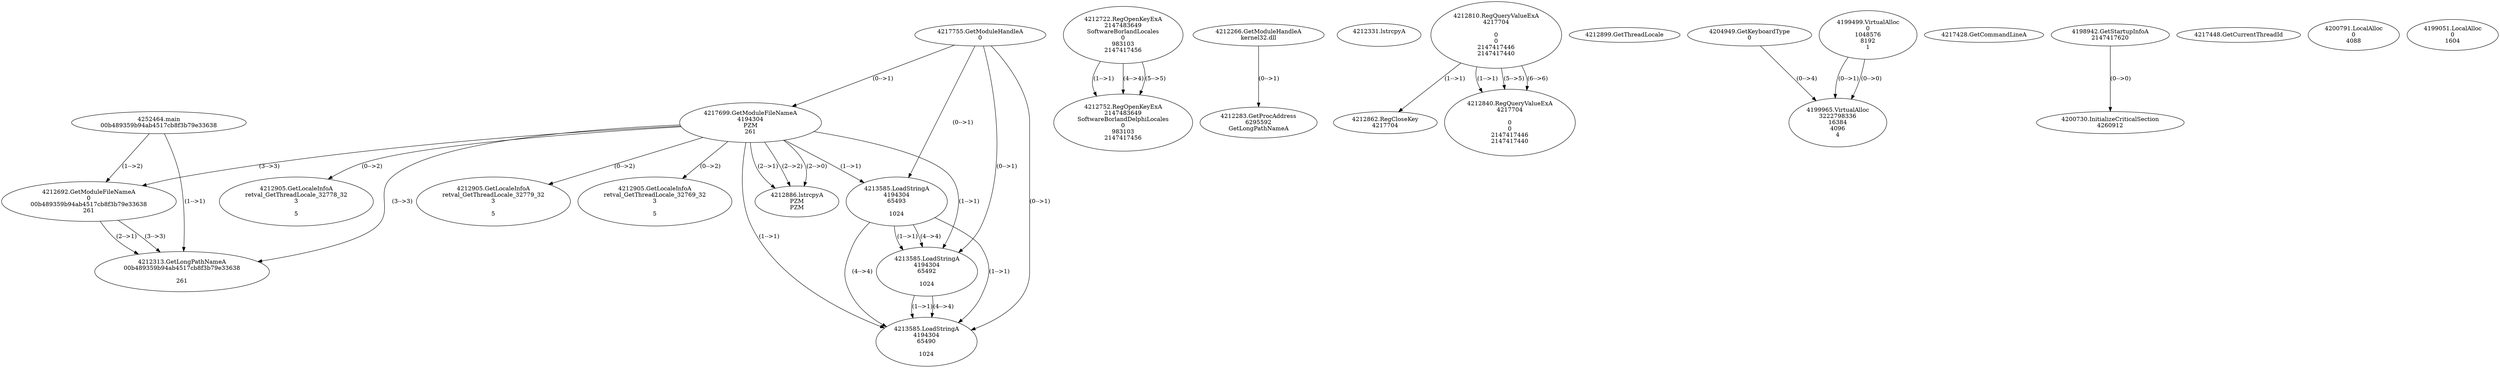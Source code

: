 // Global SCDG with merge call
digraph {
	0 [label="4252464.main
00b489359b94ab4517cb8f3b79e33638"]
	1 [label="4217755.GetModuleHandleA
0"]
	2 [label="4217699.GetModuleFileNameA
4194304
PZM
261"]
	1 -> 2 [label="(0-->1)"]
	3 [label="4212692.GetModuleFileNameA
0
00b489359b94ab4517cb8f3b79e33638
261"]
	0 -> 3 [label="(1-->2)"]
	2 -> 3 [label="(3-->3)"]
	4 [label="4212722.RegOpenKeyExA
2147483649
Software\Borland\Locales
0
983103
2147417456"]
	5 [label="4212266.GetModuleHandleA
kernel32.dll"]
	6 [label="4212283.GetProcAddress
6295592
GetLongPathNameA"]
	5 -> 6 [label="(0-->1)"]
	7 [label="4212313.GetLongPathNameA
00b489359b94ab4517cb8f3b79e33638

261"]
	0 -> 7 [label="(1-->1)"]
	3 -> 7 [label="(2-->1)"]
	2 -> 7 [label="(3-->3)"]
	3 -> 7 [label="(3-->3)"]
	8 [label="4212331.lstrcpyA

"]
	9 [label="4212810.RegQueryValueExA
4217704

0
0
2147417446
2147417440"]
	10 [label="4212862.RegCloseKey
4217704"]
	9 -> 10 [label="(1-->1)"]
	11 [label="4212886.lstrcpyA
PZM
PZM"]
	2 -> 11 [label="(2-->1)"]
	2 -> 11 [label="(2-->2)"]
	2 -> 11 [label="(2-->0)"]
	12 [label="4212899.GetThreadLocale
"]
	13 [label="4212905.GetLocaleInfoA
retval_GetThreadLocale_32778_32
3

5"]
	2 -> 13 [label="(0-->2)"]
	14 [label="4204949.GetKeyboardType
0"]
	15 [label="4217428.GetCommandLineA
"]
	16 [label="4198942.GetStartupInfoA
2147417620"]
	17 [label="4217448.GetCurrentThreadId
"]
	18 [label="4213585.LoadStringA
4194304
65493

1024"]
	1 -> 18 [label="(0-->1)"]
	2 -> 18 [label="(1-->1)"]
	19 [label="4213585.LoadStringA
4194304
65492

1024"]
	1 -> 19 [label="(0-->1)"]
	2 -> 19 [label="(1-->1)"]
	18 -> 19 [label="(1-->1)"]
	18 -> 19 [label="(4-->4)"]
	20 [label="4200730.InitializeCriticalSection
4260912"]
	16 -> 20 [label="(0-->0)"]
	21 [label="4200791.LocalAlloc
0
4088"]
	22 [label="4199499.VirtualAlloc
0
1048576
8192
1"]
	23 [label="4199051.LocalAlloc
0
1604"]
	24 [label="4199965.VirtualAlloc
3222798336
16384
4096
4"]
	22 -> 24 [label="(0-->1)"]
	14 -> 24 [label="(0-->4)"]
	22 -> 24 [label="(0-->0)"]
	25 [label="4212840.RegQueryValueExA
4217704

0
0
2147417446
2147417440"]
	9 -> 25 [label="(1-->1)"]
	9 -> 25 [label="(5-->5)"]
	9 -> 25 [label="(6-->6)"]
	26 [label="4212905.GetLocaleInfoA
retval_GetThreadLocale_32779_32
3

5"]
	2 -> 26 [label="(0-->2)"]
	27 [label="4212752.RegOpenKeyExA
2147483649
Software\Borland\Delphi\Locales
0
983103
2147417456"]
	4 -> 27 [label="(1-->1)"]
	4 -> 27 [label="(4-->4)"]
	4 -> 27 [label="(5-->5)"]
	28 [label="4212905.GetLocaleInfoA
retval_GetThreadLocale_32769_32
3

5"]
	2 -> 28 [label="(0-->2)"]
	29 [label="4213585.LoadStringA
4194304
65490

1024"]
	1 -> 29 [label="(0-->1)"]
	2 -> 29 [label="(1-->1)"]
	18 -> 29 [label="(1-->1)"]
	19 -> 29 [label="(1-->1)"]
	18 -> 29 [label="(4-->4)"]
	19 -> 29 [label="(4-->4)"]
}
